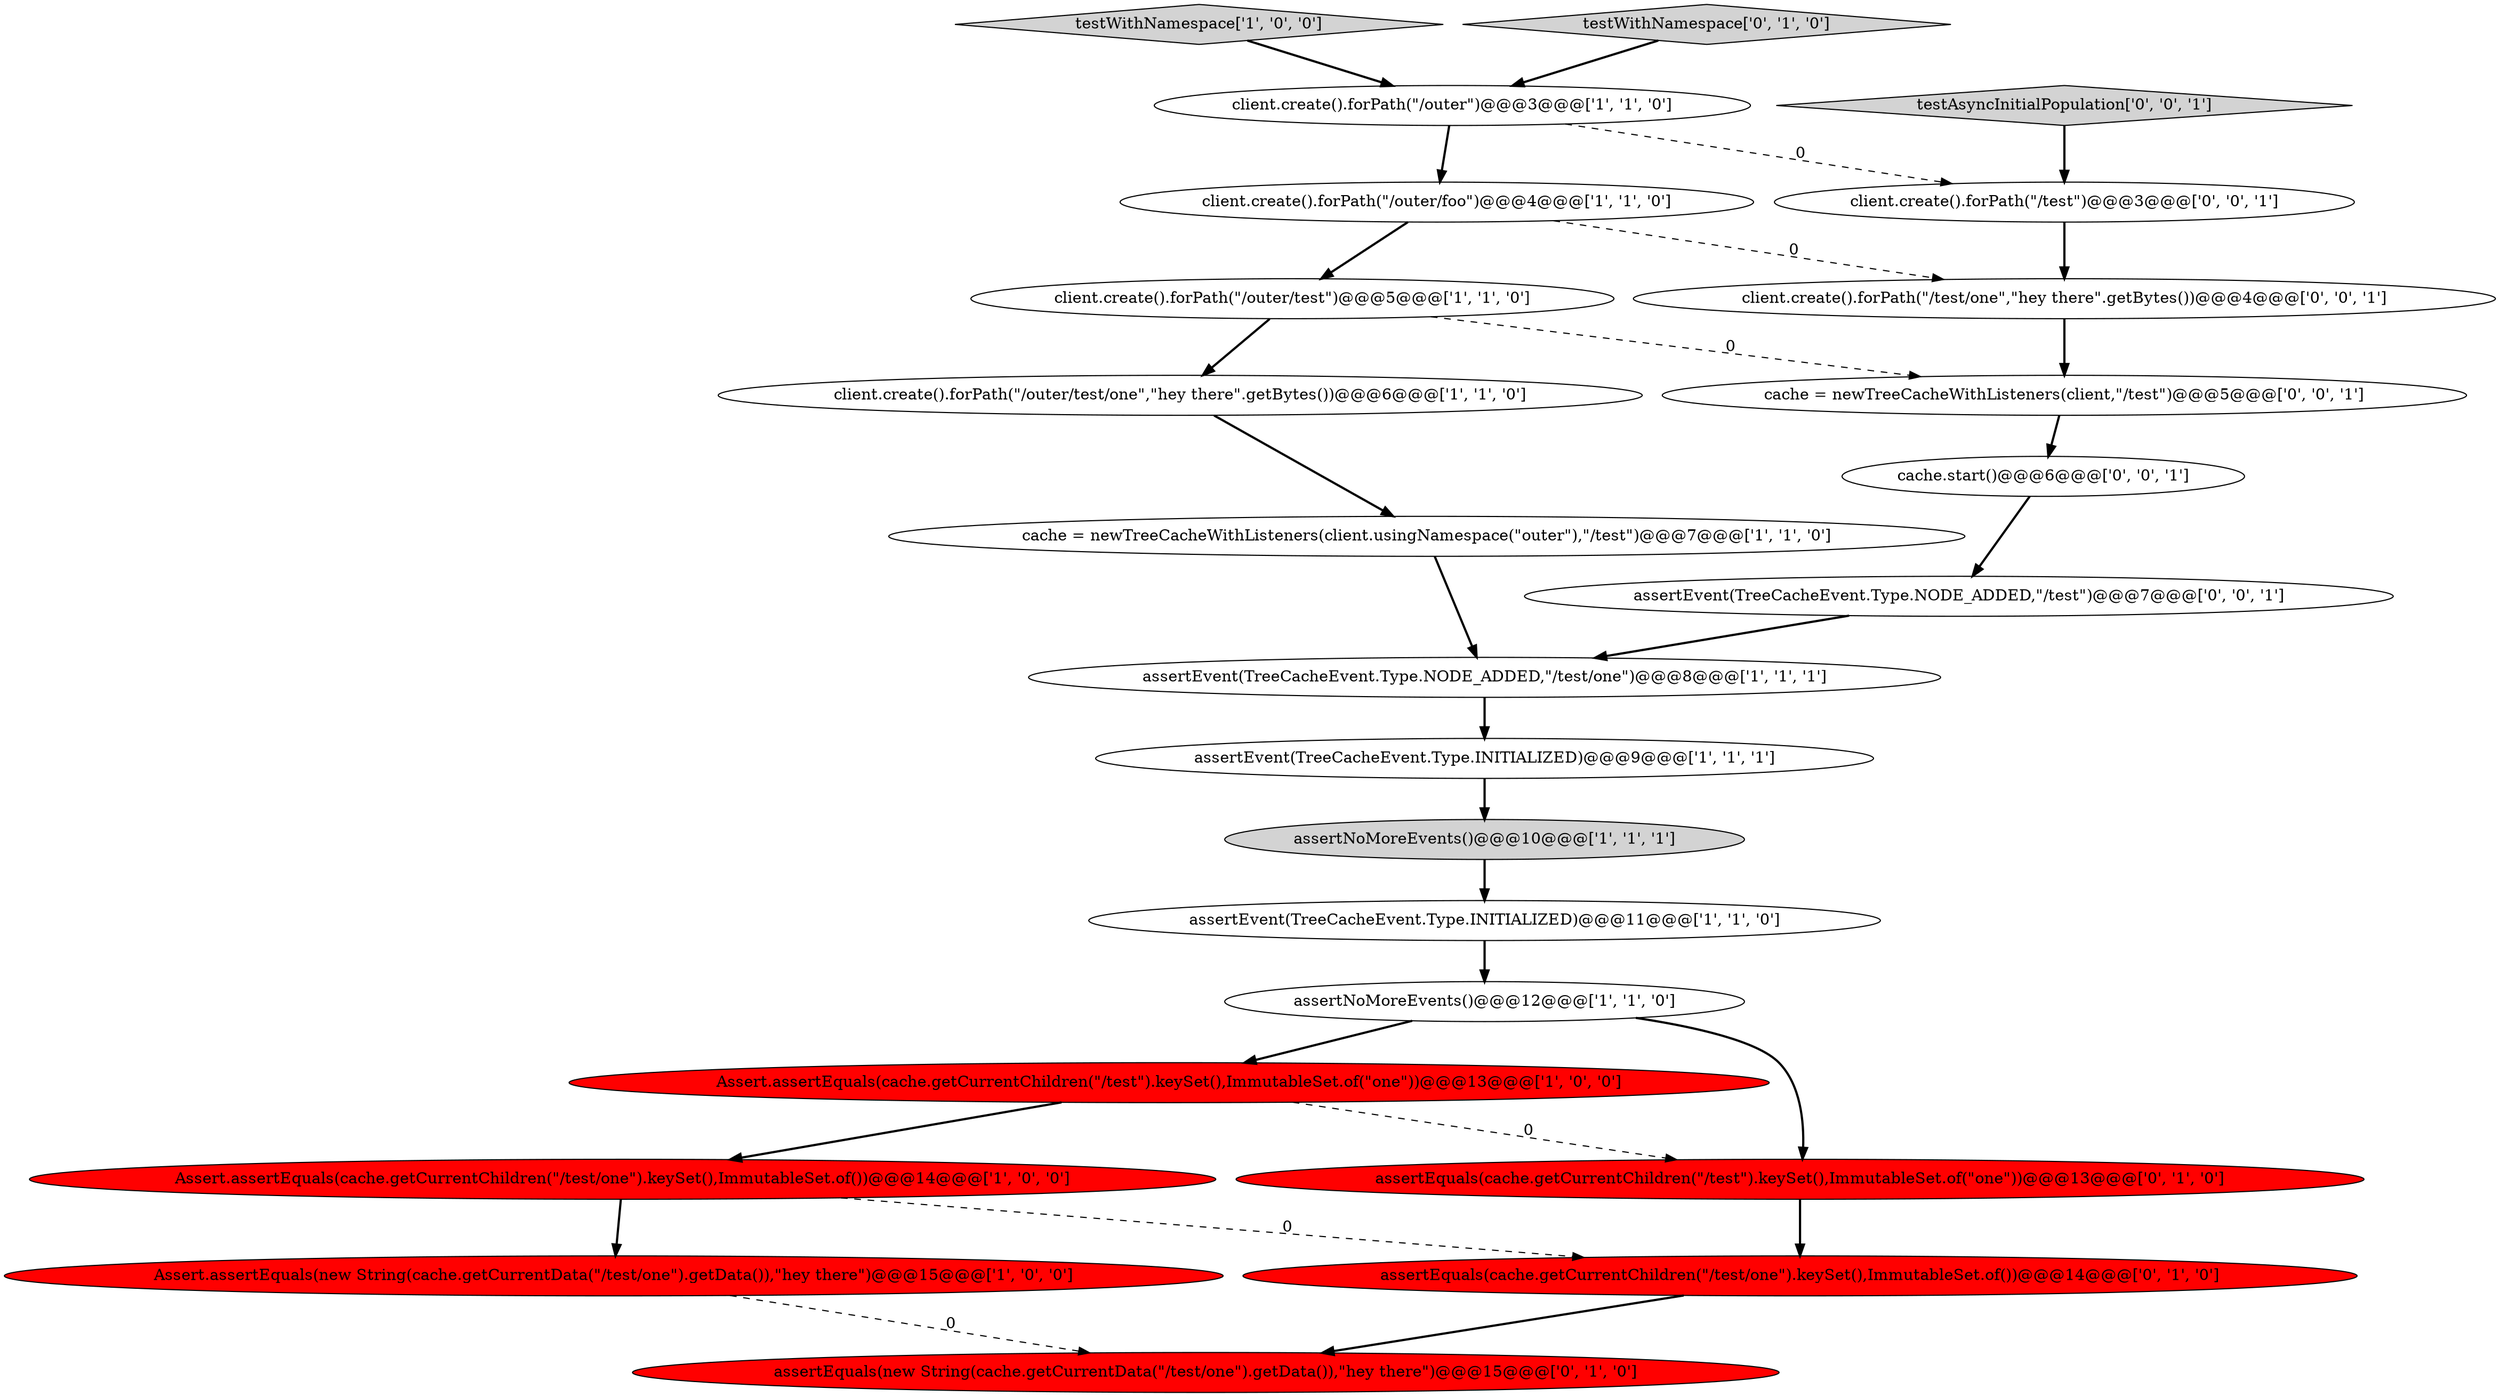 digraph {
0 [style = filled, label = "cache = newTreeCacheWithListeners(client.usingNamespace(\"outer\"),\"/test\")@@@7@@@['1', '1', '0']", fillcolor = white, shape = ellipse image = "AAA0AAABBB1BBB"];
14 [style = filled, label = "assertEquals(cache.getCurrentChildren(\"/test\").keySet(),ImmutableSet.of(\"one\"))@@@13@@@['0', '1', '0']", fillcolor = red, shape = ellipse image = "AAA1AAABBB2BBB"];
22 [style = filled, label = "assertEvent(TreeCacheEvent.Type.NODE_ADDED,\"/test\")@@@7@@@['0', '0', '1']", fillcolor = white, shape = ellipse image = "AAA0AAABBB3BBB"];
5 [style = filled, label = "testWithNamespace['1', '0', '0']", fillcolor = lightgray, shape = diamond image = "AAA0AAABBB1BBB"];
12 [style = filled, label = "client.create().forPath(\"/outer/test\")@@@5@@@['1', '1', '0']", fillcolor = white, shape = ellipse image = "AAA0AAABBB1BBB"];
7 [style = filled, label = "client.create().forPath(\"/outer/test/one\",\"hey there\".getBytes())@@@6@@@['1', '1', '0']", fillcolor = white, shape = ellipse image = "AAA0AAABBB1BBB"];
17 [style = filled, label = "testWithNamespace['0', '1', '0']", fillcolor = lightgray, shape = diamond image = "AAA0AAABBB2BBB"];
18 [style = filled, label = "cache = newTreeCacheWithListeners(client,\"/test\")@@@5@@@['0', '0', '1']", fillcolor = white, shape = ellipse image = "AAA0AAABBB3BBB"];
13 [style = filled, label = "client.create().forPath(\"/outer\")@@@3@@@['1', '1', '0']", fillcolor = white, shape = ellipse image = "AAA0AAABBB1BBB"];
21 [style = filled, label = "cache.start()@@@6@@@['0', '0', '1']", fillcolor = white, shape = ellipse image = "AAA0AAABBB3BBB"];
10 [style = filled, label = "assertEvent(TreeCacheEvent.Type.INITIALIZED)@@@11@@@['1', '1', '0']", fillcolor = white, shape = ellipse image = "AAA0AAABBB1BBB"];
15 [style = filled, label = "assertEquals(new String(cache.getCurrentData(\"/test/one\").getData()),\"hey there\")@@@15@@@['0', '1', '0']", fillcolor = red, shape = ellipse image = "AAA1AAABBB2BBB"];
9 [style = filled, label = "Assert.assertEquals(new String(cache.getCurrentData(\"/test/one\").getData()),\"hey there\")@@@15@@@['1', '0', '0']", fillcolor = red, shape = ellipse image = "AAA1AAABBB1BBB"];
19 [style = filled, label = "client.create().forPath(\"/test\")@@@3@@@['0', '0', '1']", fillcolor = white, shape = ellipse image = "AAA0AAABBB3BBB"];
2 [style = filled, label = "assertNoMoreEvents()@@@12@@@['1', '1', '0']", fillcolor = white, shape = ellipse image = "AAA0AAABBB1BBB"];
4 [style = filled, label = "Assert.assertEquals(cache.getCurrentChildren(\"/test\").keySet(),ImmutableSet.of(\"one\"))@@@13@@@['1', '0', '0']", fillcolor = red, shape = ellipse image = "AAA1AAABBB1BBB"];
3 [style = filled, label = "assertNoMoreEvents()@@@10@@@['1', '1', '1']", fillcolor = lightgray, shape = ellipse image = "AAA0AAABBB1BBB"];
6 [style = filled, label = "client.create().forPath(\"/outer/foo\")@@@4@@@['1', '1', '0']", fillcolor = white, shape = ellipse image = "AAA0AAABBB1BBB"];
11 [style = filled, label = "Assert.assertEquals(cache.getCurrentChildren(\"/test/one\").keySet(),ImmutableSet.of())@@@14@@@['1', '0', '0']", fillcolor = red, shape = ellipse image = "AAA1AAABBB1BBB"];
8 [style = filled, label = "assertEvent(TreeCacheEvent.Type.INITIALIZED)@@@9@@@['1', '1', '1']", fillcolor = white, shape = ellipse image = "AAA0AAABBB1BBB"];
23 [style = filled, label = "client.create().forPath(\"/test/one\",\"hey there\".getBytes())@@@4@@@['0', '0', '1']", fillcolor = white, shape = ellipse image = "AAA0AAABBB3BBB"];
1 [style = filled, label = "assertEvent(TreeCacheEvent.Type.NODE_ADDED,\"/test/one\")@@@8@@@['1', '1', '1']", fillcolor = white, shape = ellipse image = "AAA0AAABBB1BBB"];
20 [style = filled, label = "testAsyncInitialPopulation['0', '0', '1']", fillcolor = lightgray, shape = diamond image = "AAA0AAABBB3BBB"];
16 [style = filled, label = "assertEquals(cache.getCurrentChildren(\"/test/one\").keySet(),ImmutableSet.of())@@@14@@@['0', '1', '0']", fillcolor = red, shape = ellipse image = "AAA1AAABBB2BBB"];
14->16 [style = bold, label=""];
16->15 [style = bold, label=""];
1->8 [style = bold, label=""];
11->16 [style = dashed, label="0"];
8->3 [style = bold, label=""];
7->0 [style = bold, label=""];
13->19 [style = dashed, label="0"];
11->9 [style = bold, label=""];
2->4 [style = bold, label=""];
12->7 [style = bold, label=""];
3->10 [style = bold, label=""];
21->22 [style = bold, label=""];
0->1 [style = bold, label=""];
19->23 [style = bold, label=""];
5->13 [style = bold, label=""];
2->14 [style = bold, label=""];
12->18 [style = dashed, label="0"];
10->2 [style = bold, label=""];
17->13 [style = bold, label=""];
4->14 [style = dashed, label="0"];
22->1 [style = bold, label=""];
18->21 [style = bold, label=""];
13->6 [style = bold, label=""];
4->11 [style = bold, label=""];
20->19 [style = bold, label=""];
23->18 [style = bold, label=""];
6->23 [style = dashed, label="0"];
9->15 [style = dashed, label="0"];
6->12 [style = bold, label=""];
}
